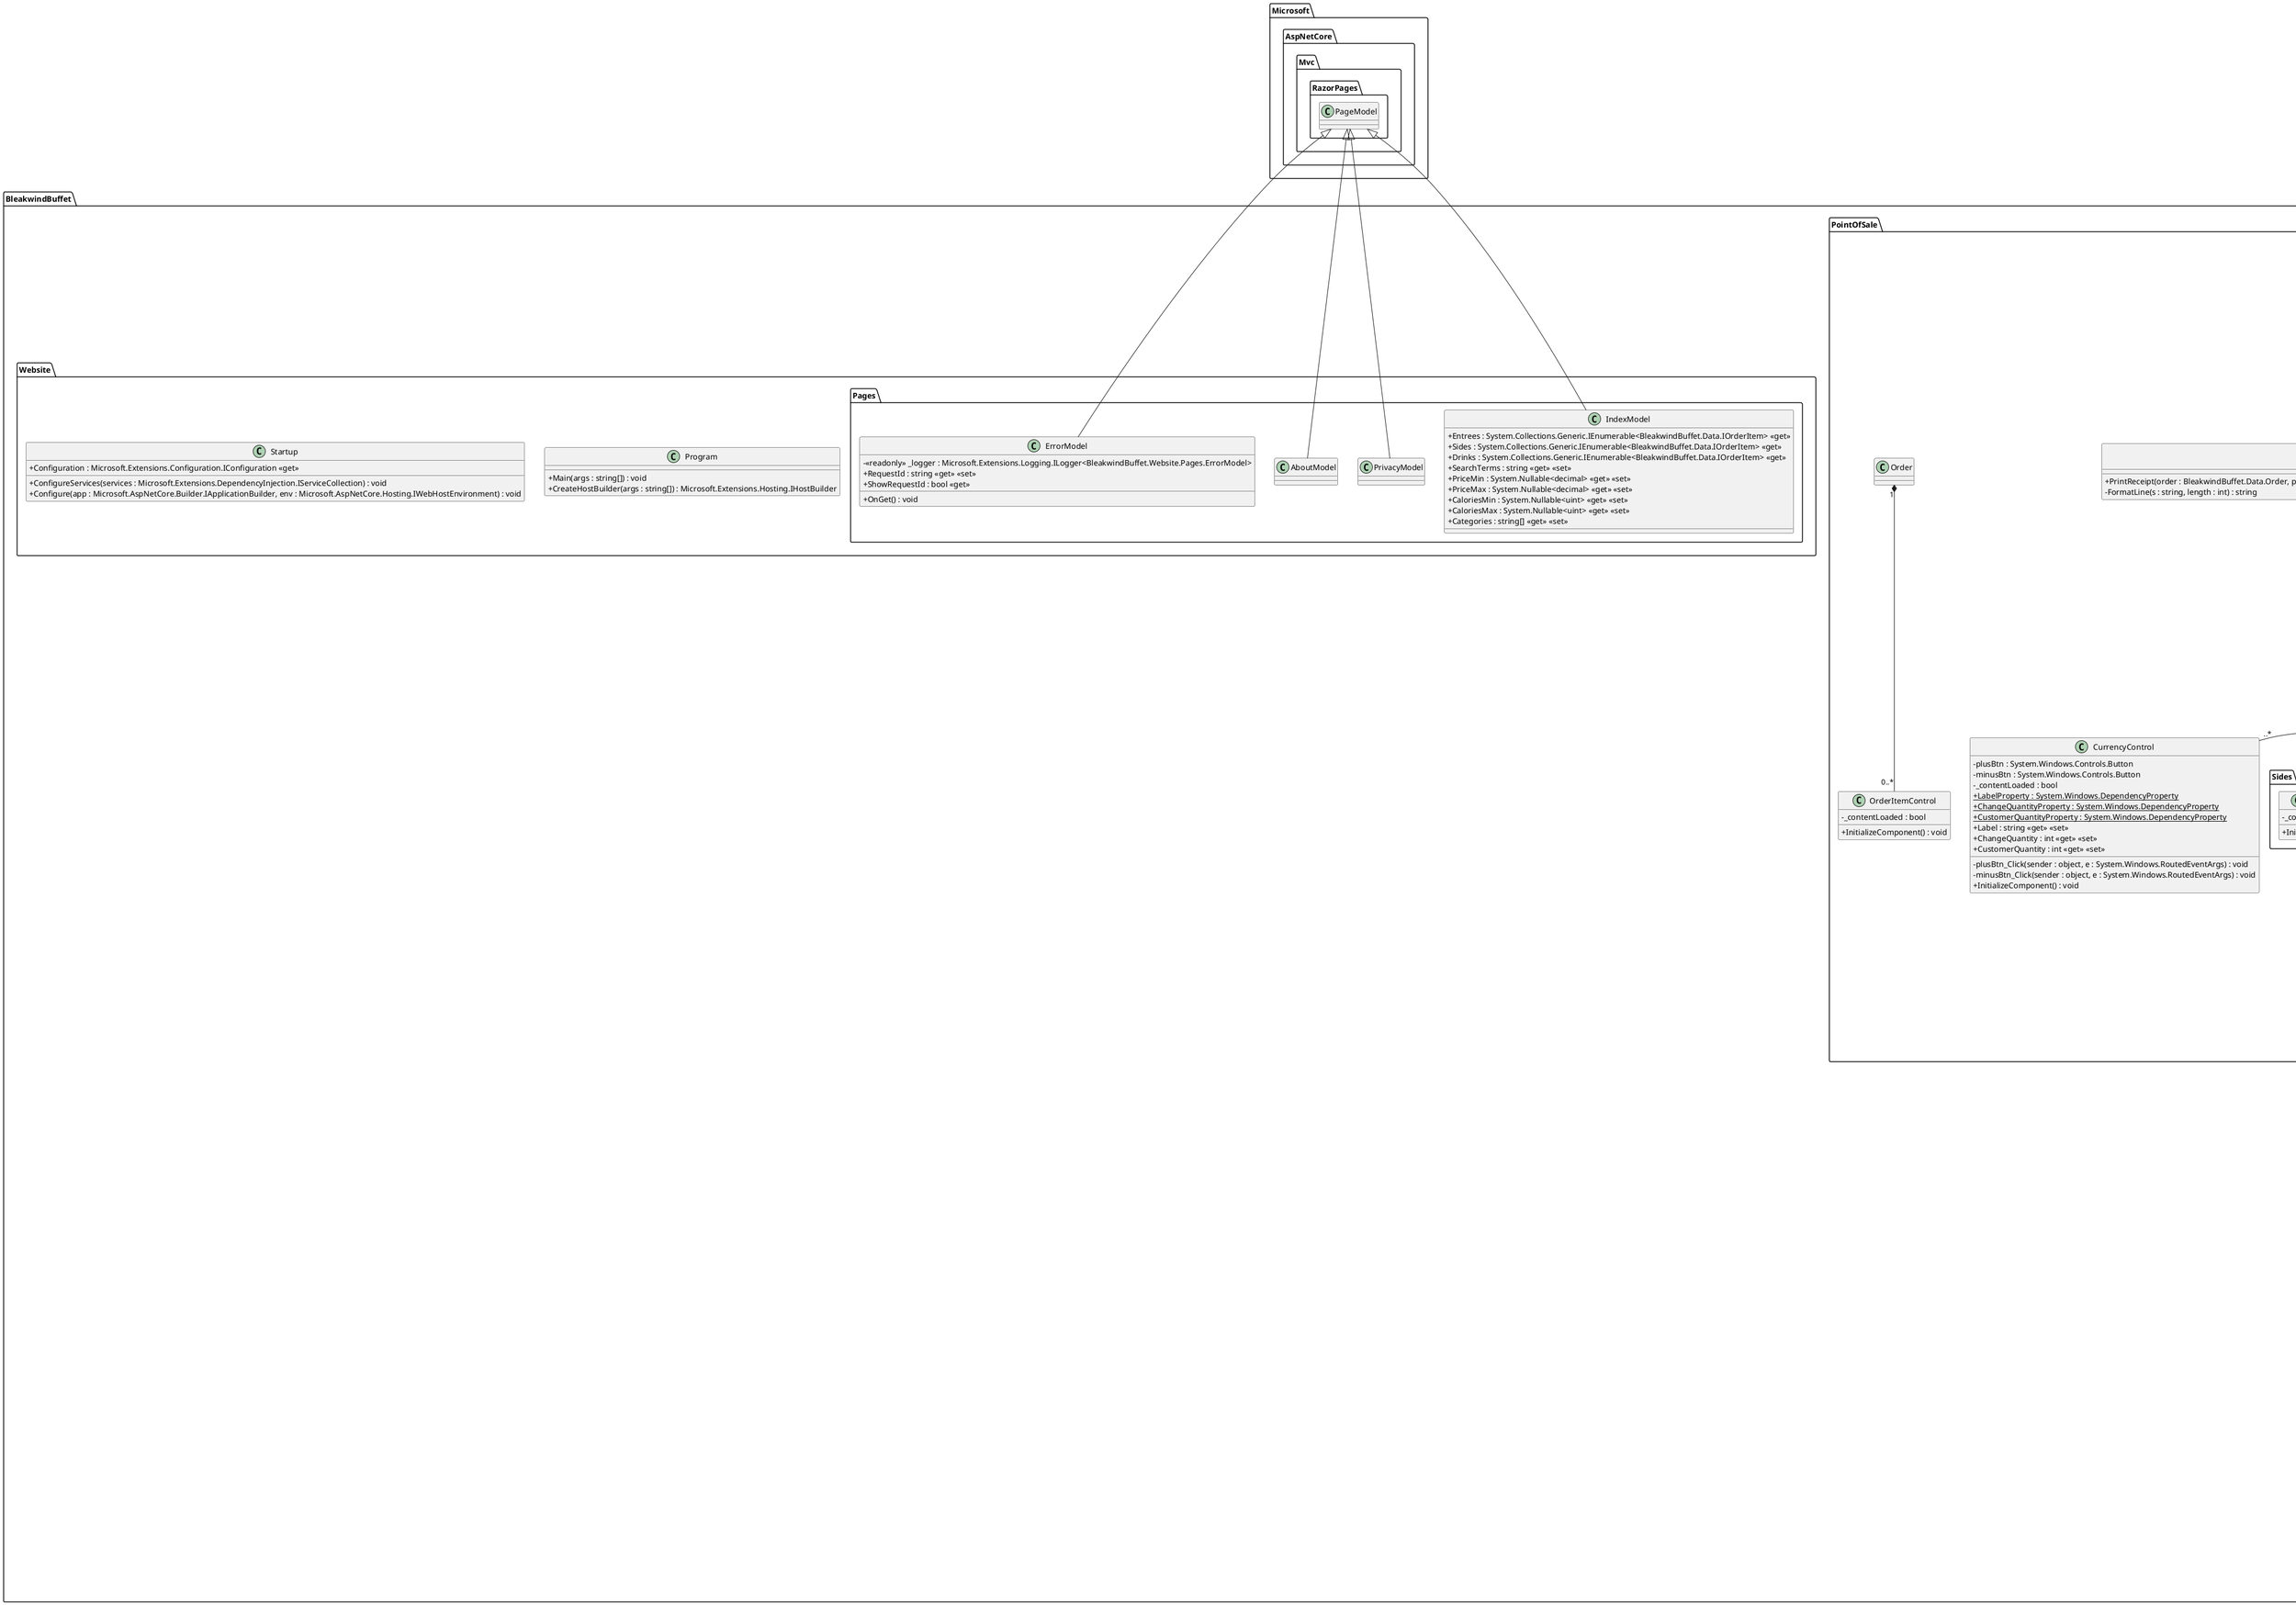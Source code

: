 @startuml

skinparam classAttributeIconSize 0

class BleakwindBuffet.Website.Program {
	+ Main(args : string[]) : void
	+ CreateHostBuilder(args : string[]) : Microsoft.Extensions.Hosting.IHostBuilder
}

class BleakwindBuffet.Website.Startup {
	+ Configuration : Microsoft.Extensions.Configuration.IConfiguration <<get>>
	+ ConfigureServices(services : Microsoft.Extensions.DependencyInjection.IServiceCollection) : void
	+ Configure(app : Microsoft.AspNetCore.Builder.IApplicationBuilder, env : Microsoft.AspNetCore.Hosting.IWebHostEnvironment) : void
}

class BleakwindBuffet.Website.Pages.AboutModel {
}
Microsoft.AspNetCore.Mvc.RazorPages.PageModel <|-- BleakwindBuffet.Website.Pages.AboutModel

class BleakwindBuffet.Website.Pages.ErrorModel {
	- <<readonly>> _logger : Microsoft.Extensions.Logging.ILogger<BleakwindBuffet.Website.Pages.ErrorModel>
	+ RequestId : string <<get>> <<set>>
	+ ShowRequestId : bool <<get>>
	+ OnGet() : void
}
Microsoft.AspNetCore.Mvc.RazorPages.PageModel <|-- BleakwindBuffet.Website.Pages.ErrorModel

class BleakwindBuffet.Website.Pages.IndexModel {
	+ Entrees : System.Collections.Generic.IEnumerable<BleakwindBuffet.Data.IOrderItem> <<get>>
	+ Sides : System.Collections.Generic.IEnumerable<BleakwindBuffet.Data.IOrderItem> <<get>>
	+ Drinks : System.Collections.Generic.IEnumerable<BleakwindBuffet.Data.IOrderItem> <<get>>
	+ SearchTerms : string <<get>> <<set>>
	+ PriceMin : System.Nullable<decimal> <<get>> <<set>>
	+ PriceMax : System.Nullable<decimal> <<get>> <<set>>
	+ CaloriesMin : System.Nullable<uint> <<get>> <<set>>
	+ CaloriesMax : System.Nullable<uint> <<get>> <<set>>
	+ Categories : string[] <<get>> <<set>>
}
Microsoft.AspNetCore.Mvc.RazorPages.PageModel <|-- BleakwindBuffet.Website.Pages.IndexModel

class BleakwindBuffet.Website.Pages.PrivacyModel {
}
Microsoft.AspNetCore.Mvc.RazorPages.PageModel <|-- BleakwindBuffet.Website.Pages.PrivacyModel

class BleakwindBuffet.Data.Combo {
	+ <<event>> PropertyChanged : System.ComponentModel.PropertyChangedEventHandler
	- drink : BleakwindBuffet.Data.Drinks.Drink
	- entree : BleakwindBuffet.Data.Entrees.Entree
	- side : BleakwindBuffet.Data.Sides.Side
	+ Description : string <<get>>
	+ Name : string <<get>>
	+ Price : decimal <<get>>
	+ Calories : uint <<get>>
	+ SpecialInstructions : System.Collections.Generic.List<string> <<get>>
	+ Drink : BleakwindBuffet.Data.Drinks.Drink <<get>> <<set>>
	+ Entree : BleakwindBuffet.Data.Entrees.Entree <<get>> <<set>>
	+ Side : BleakwindBuffet.Data.Sides.Side <<get>> <<set>>
	- OnItemChanged(sender : object, e : System.ComponentModel.PropertyChangedEventArgs) : void
	+ <<override>> ToString() : string
}
BleakwindBuffet.Data.IOrderItem <|.. BleakwindBuffet.Data.Combo
System.ComponentModel.INotifyPropertyChanged <|.. BleakwindBuffet.Data.Combo

interface BleakwindBuffet.Data.IOrderItem {
	{abstract} Description : string <<get>>
	{abstract} Price : decimal <<get>>
	{abstract} Calories : uint <<get>>
	{abstract} SpecialInstructions : System.Collections.Generic.List<string> <<get>>
	{abstract} Name : string <<get>>
}

class BleakwindBuffet.Data.Menu <<static>> {
	- {static} <<readonly>> sizes : BleakwindBuffet.Data.Enums.Size[]
	+ Entrees() : System.Collections.Generic.IEnumerable<BleakwindBuffet.Data.IOrderItem>
	+ Sides() : System.Collections.Generic.IEnumerable<BleakwindBuffet.Data.IOrderItem>
	+ Drinks() : System.Collections.Generic.IEnumerable<BleakwindBuffet.Data.IOrderItem>
	+ FullMenu() : System.Collections.Generic.IEnumerable<BleakwindBuffet.Data.IOrderItem>
	+ Search(items : System.Collections.Generic.IEnumerable<BleakwindBuffet.Data.IOrderItem>, searchTerms : string) : System.Collections.Generic.IEnumerable<BleakwindBuffet.Data.IOrderItem>
	+ FilterByCategory(items : System.Collections.Generic.IEnumerable<BleakwindBuffet.Data.IOrderItem>, categories : System.Collections.Generic.IEnumerable<string>) : System.Collections.Generic.IEnumerable<BleakwindBuffet.Data.IOrderItem>
	+ FilterByCalories(items : System.Collections.Generic.IEnumerable<BleakwindBuffet.Data.IOrderItem>, min : System.Nullable<uint>, max : System.Nullable<uint>) : System.Collections.Generic.IEnumerable<BleakwindBuffet.Data.IOrderItem>
	+ FilterByPrice(items : System.Collections.Generic.IEnumerable<BleakwindBuffet.Data.IOrderItem>, min : System.Nullable<decimal>, max : System.Nullable<decimal>) : System.Collections.Generic.IEnumerable<BleakwindBuffet.Data.IOrderItem>
}

class BleakwindBuffet.Data.Order {
	- {static} nextOrderNumber : int
	+ Number : int <<get>>
	+ SalesTaxRate : decimal <<get>> <<set>>
	+ Subtotal : decimal <<get>>
	+ Calories : uint <<get>>
	+ Tax : decimal <<get>>
	+ Total : decimal <<get>>
	+ Add(item : BleakwindBuffet.Data.IOrderItem) : void
	+ Clear() : void
	+ Remove(item : BleakwindBuffet.Data.IOrderItem) : bool
	- OnItemChanged(sender : object, e : System.ComponentModel.PropertyChangedEventArgs) : void
}
System.Collections.IEnumerable <|.. BleakwindBuffet.Data.Order
System.Collections.IList <|.. BleakwindBuffet.Data.Order
System.Collections.ICollection <|.. BleakwindBuffet.Data.Order
System.Collections.Specialized.INotifyCollectionChanged <|.. BleakwindBuffet.Data.Order
System.ComponentModel.INotifyPropertyChanged <|.. BleakwindBuffet.Data.Order
System.Collections.ObjectModel.ObservableCollection <|-- BleakwindBuffet.Data.Order

class BleakwindBuffet.Data.Sides.DragonbornWaffleFries {
	- size : BleakwindBuffet.Data.Enums.Size
	+ Description : string <<get>>
	+ <<override>> Price : decimal <<get>>
	+ <<override>> Calories : uint <<get>>
	+ <<override>> Size : BleakwindBuffet.Data.Enums.Size <<get>> <<set>>
	+ <<override>> SpecialInstructions : System.Collections.Generic.List<string> <<get>>
	+ <<override>> ToString() : string
}
System.ComponentModel.INotifyPropertyChanged <|.. BleakwindBuffet.Data.Sides.DragonbornWaffleFries
BleakwindBuffet.Data.IOrderItem <|.. BleakwindBuffet.Data.Sides.DragonbornWaffleFries
BleakwindBuffet.Data.Sides.Side <|-- BleakwindBuffet.Data.Sides.DragonbornWaffleFries

class BleakwindBuffet.Data.Sides.FriedMiraak {
	- size : BleakwindBuffet.Data.Enums.Size
	+ Description : string <<get>>
	+ <<override>> Price : decimal <<get>>
	+ <<override>> Calories : uint <<get>>
	+ <<override>> Size : BleakwindBuffet.Data.Enums.Size <<get>> <<set>>
	+ <<override>> SpecialInstructions : System.Collections.Generic.List<string> <<get>>
	+ <<override>> ToString() : string
}
System.ComponentModel.INotifyPropertyChanged <|.. BleakwindBuffet.Data.Sides.FriedMiraak
BleakwindBuffet.Data.IOrderItem <|.. BleakwindBuffet.Data.Sides.FriedMiraak
BleakwindBuffet.Data.Sides.Side <|-- BleakwindBuffet.Data.Sides.FriedMiraak

class BleakwindBuffet.Data.Sides.MadOtarGrits {
	- size : BleakwindBuffet.Data.Enums.Size
	+ Description : string <<get>>
	+ <<override>> Price : decimal <<get>>
	+ <<override>> Calories : uint <<get>>
	+ <<override>> Size : BleakwindBuffet.Data.Enums.Size <<get>> <<set>>
	+ <<override>> SpecialInstructions : System.Collections.Generic.List<string> <<get>>
	+ <<override>> ToString() : string
}
System.ComponentModel.INotifyPropertyChanged <|.. BleakwindBuffet.Data.Sides.MadOtarGrits
BleakwindBuffet.Data.IOrderItem <|.. BleakwindBuffet.Data.Sides.MadOtarGrits
BleakwindBuffet.Data.Sides.Side <|-- BleakwindBuffet.Data.Sides.MadOtarGrits

abstract class BleakwindBuffet.Data.Sides.Side {
	+ <<event>> PropertyChanged : System.ComponentModel.PropertyChangedEventHandler
	+ Name : string <<get>>
	+ {abstract} Size : BleakwindBuffet.Data.Enums.Size <<get>> <<set>>
	+ {abstract} Price : decimal <<get>>
	+ {abstract} Calories : uint <<get>>
	+ {abstract} SpecialInstructions : System.Collections.Generic.List<string> <<get>>
	# OnPropertyChanged(propertyName : string) : void
}
System.ComponentModel.INotifyPropertyChanged <|.. BleakwindBuffet.Data.Sides.Side

class BleakwindBuffet.Data.Sides.VokunSalad {
	- size : BleakwindBuffet.Data.Enums.Size
	+ Description : string <<get>>
	+ <<override>> Price : decimal <<get>>
	+ <<override>> Calories : uint <<get>>
	+ <<override>> Size : BleakwindBuffet.Data.Enums.Size <<get>> <<set>>
	+ <<override>> SpecialInstructions : System.Collections.Generic.List<string> <<get>>
	+ <<override>> ToString() : string
}
System.ComponentModel.INotifyPropertyChanged <|.. BleakwindBuffet.Data.Sides.VokunSalad
BleakwindBuffet.Data.IOrderItem <|.. BleakwindBuffet.Data.Sides.VokunSalad
BleakwindBuffet.Data.Sides.Side <|-- BleakwindBuffet.Data.Sides.VokunSalad

enum BleakwindBuffet.Data.Enums.Size {
	Small
	Medium
	Large
}

enum BleakwindBuffet.Data.Enums.SodaFlavor {
	Blackberry
	Cherry
	Grapefruit
	Lemon
	Peach
	Watermelon
}

class BleakwindBuffet.Data.Entrees.BriarheartBurger {
	- bun : bool
	- ketchup : bool
	- mustard : bool
	- pickle : bool
	- cheese : bool
	+ Description : string <<get>>
	+ <<override>> Price : decimal <<get>>
	+ <<override>> Calories : uint <<get>>
	+ <<override>> SpecialInstructions : System.Collections.Generic.List<string> <<get>>
	+ Bun : bool <<get>> <<set>>
	+ Ketchup : bool <<get>> <<set>>
	+ Mustard : bool <<get>> <<set>>
	+ Pickle : bool <<get>> <<set>>
	+ Cheese : bool <<get>> <<set>>
	+ <<override>> ToString() : string
}
System.ComponentModel.INotifyPropertyChanged <|.. BleakwindBuffet.Data.Entrees.BriarheartBurger
BleakwindBuffet.Data.IOrderItem <|.. BleakwindBuffet.Data.Entrees.BriarheartBurger
BleakwindBuffet.Data.Entrees.Entree <|-- BleakwindBuffet.Data.Entrees.BriarheartBurger

class BleakwindBuffet.Data.Entrees.DoubleDraugr {
	- bun : bool
	- ketchup : bool
	- mustard : bool
	- pickle : bool
	- cheese : bool
	- tomato : bool
	- lettuce : bool
	- mayo : bool
	+ Description : string <<get>>
	+ <<override>> Price : decimal <<get>>
	+ <<override>> Calories : uint <<get>>
	+ <<override>> SpecialInstructions : System.Collections.Generic.List<string> <<get>>
	+ Bun : bool <<get>> <<set>>
	+ Ketchup : bool <<get>> <<set>>
	+ Mustard : bool <<get>> <<set>>
	+ Pickle : bool <<get>> <<set>>
	+ Cheese : bool <<get>> <<set>>
	+ Tomato : bool <<get>> <<set>>
	+ Lettuce : bool <<get>> <<set>>
	+ Mayo : bool <<get>> <<set>>
	+ <<override>> ToString() : string
}
System.ComponentModel.INotifyPropertyChanged <|.. BleakwindBuffet.Data.Entrees.DoubleDraugr
BleakwindBuffet.Data.IOrderItem <|.. BleakwindBuffet.Data.Entrees.DoubleDraugr
BleakwindBuffet.Data.Entrees.Entree <|-- BleakwindBuffet.Data.Entrees.DoubleDraugr

abstract class BleakwindBuffet.Data.Entrees.Entree {
	+ <<event>> PropertyChanged : System.ComponentModel.PropertyChangedEventHandler
	+ Name : string <<get>>
	+ {abstract} Price : decimal <<get>>
	+ {abstract} Calories : uint <<get>>
	+ {abstract} SpecialInstructions : System.Collections.Generic.List<string> <<get>>
	# OnPropertyChanged(propertyName : string) : void
}
System.ComponentModel.INotifyPropertyChanged <|.. BleakwindBuffet.Data.Entrees.Entree

class BleakwindBuffet.Data.Entrees.GardenOrcOmelette {
	- broccoli : bool
	- mushrooms : bool
	- tomato : bool
	- cheddar : bool
	+ Description : string <<get>>
	+ <<override>> Price : decimal <<get>>
	+ <<override>> Calories : uint <<get>>
	+ <<override>> SpecialInstructions : System.Collections.Generic.List<string> <<get>>
	+ Broccoli : bool <<get>> <<set>>
	+ Mushrooms : bool <<get>> <<set>>
	+ Tomato : bool <<get>> <<set>>
	+ Cheddar : bool <<get>> <<set>>
	+ <<override>> ToString() : string
}
System.ComponentModel.INotifyPropertyChanged <|.. BleakwindBuffet.Data.Entrees.GardenOrcOmelette
BleakwindBuffet.Data.IOrderItem <|.. BleakwindBuffet.Data.Entrees.GardenOrcOmelette
BleakwindBuffet.Data.Entrees.Entree <|-- BleakwindBuffet.Data.Entrees.GardenOrcOmelette

class BleakwindBuffet.Data.Entrees.PhillyPoacher {
	- sirloin : bool
	- onion : bool
	- roll : bool
	+ Description : string <<get>>
	+ <<override>> Price : decimal <<get>>
	+ <<override>> Calories : uint <<get>>
	+ <<override>> SpecialInstructions : System.Collections.Generic.List<string> <<get>>
	+ Sirloin : bool <<get>> <<set>>
	+ Onion : bool <<get>> <<set>>
	+ Roll : bool <<get>> <<set>>
	+ <<override>> ToString() : string
}
System.ComponentModel.INotifyPropertyChanged <|.. BleakwindBuffet.Data.Entrees.PhillyPoacher
BleakwindBuffet.Data.IOrderItem <|.. BleakwindBuffet.Data.Entrees.PhillyPoacher
BleakwindBuffet.Data.Entrees.Entree <|-- BleakwindBuffet.Data.Entrees.PhillyPoacher

class BleakwindBuffet.Data.Entrees.SmokehouseSkeleton {
	- sausageLink : bool
	- egg : bool
	- hashBrowns : bool
	- pancake : bool
	+ Description : string <<get>>
	+ <<override>> Price : decimal <<get>>
	+ <<override>> Calories : uint <<get>>
	+ <<override>> SpecialInstructions : System.Collections.Generic.List<string> <<get>>
	+ SausageLink : bool <<get>> <<set>>
	+ Egg : bool <<get>> <<set>>
	+ HashBrowns : bool <<get>> <<set>>
	+ Pancake : bool <<get>> <<set>>
	+ <<override>> ToString() : string
}
System.ComponentModel.INotifyPropertyChanged <|.. BleakwindBuffet.Data.Entrees.SmokehouseSkeleton
BleakwindBuffet.Data.IOrderItem <|.. BleakwindBuffet.Data.Entrees.SmokehouseSkeleton
BleakwindBuffet.Data.Entrees.Entree <|-- BleakwindBuffet.Data.Entrees.SmokehouseSkeleton

class BleakwindBuffet.Data.Entrees.ThalmorTriple {
	- bun : bool
	- ketchup : bool
	- mustard : bool
	- pickle : bool
	- cheese : bool
	- tomato : bool
	- lettuce : bool
	- mayo : bool
	- bacon : bool
	- egg : bool
	+ Description : string <<get>>
	+ <<override>> Price : decimal <<get>>
	+ <<override>> Calories : uint <<get>>
	+ <<override>> SpecialInstructions : System.Collections.Generic.List<string> <<get>>
	+ Bun : bool <<get>> <<set>>
	+ Ketchup : bool <<get>> <<set>>
	+ Mustard : bool <<get>> <<set>>
	+ Pickle : bool <<get>> <<set>>
	+ Cheese : bool <<get>> <<set>>
	+ Tomato : bool <<get>> <<set>>
	+ Lettuce : bool <<get>> <<set>>
	+ Mayo : bool <<get>> <<set>>
	+ Bacon : bool <<get>> <<set>>
	+ Egg : bool <<get>> <<set>>
	+ <<override>> ToString() : string
}
System.ComponentModel.INotifyPropertyChanged <|.. BleakwindBuffet.Data.Entrees.ThalmorTriple
BleakwindBuffet.Data.IOrderItem <|.. BleakwindBuffet.Data.Entrees.ThalmorTriple
BleakwindBuffet.Data.Entrees.Entree <|-- BleakwindBuffet.Data.Entrees.ThalmorTriple

class BleakwindBuffet.Data.Entrees.ThugsTBone {
	+ Description : string <<get>>
	+ <<override>> Price : decimal <<get>>
	+ <<override>> Calories : uint <<get>>
	+ <<override>> SpecialInstructions : System.Collections.Generic.List<string> <<get>>
	+ <<override>> ToString() : string
}
System.ComponentModel.INotifyPropertyChanged <|.. BleakwindBuffet.Data.Entrees.ThugsTBone
BleakwindBuffet.Data.IOrderItem <|.. BleakwindBuffet.Data.Entrees.ThugsTBone
BleakwindBuffet.Data.Entrees.Entree <|-- BleakwindBuffet.Data.Entrees.ThugsTBone

class BleakwindBuffet.Data.Drinks.AretinoAppleJuice {
	- size : BleakwindBuffet.Data.Enums.Size
	- ice : bool
	+ Description : string <<get>>
	+ <<override>> Price : decimal <<get>>
	+ <<override>> Calories : uint <<get>>
	+ <<override>> Size : BleakwindBuffet.Data.Enums.Size <<get>> <<set>>
	+ <<override>> SpecialInstructions : System.Collections.Generic.List<string> <<get>>
	+ Ice : bool <<get>> <<set>>
	+ <<override>> ToString() : string
}
System.ComponentModel.INotifyPropertyChanged <|.. BleakwindBuffet.Data.Drinks.AretinoAppleJuice
BleakwindBuffet.Data.IOrderItem <|.. BleakwindBuffet.Data.Drinks.AretinoAppleJuice
BleakwindBuffet.Data.Drinks.Drink <|-- BleakwindBuffet.Data.Drinks.AretinoAppleJuice

class BleakwindBuffet.Data.Drinks.CandlehearthCoffee {
	- size : BleakwindBuffet.Data.Enums.Size
	- ice : bool
	- roomForCream : bool
	- decaf : bool
	+ Description : string <<get>>
	+ <<override>> Price : decimal <<get>>
	+ <<override>> Calories : uint <<get>>
	+ <<override>> Size : BleakwindBuffet.Data.Enums.Size <<get>> <<set>>
	+ <<override>> SpecialInstructions : System.Collections.Generic.List<string> <<get>>
	+ Ice : bool <<get>> <<set>>
	+ RoomForCream : bool <<get>> <<set>>
	+ Decaf : bool <<get>> <<set>>
	+ <<override>> ToString() : string
}
System.ComponentModel.INotifyPropertyChanged <|.. BleakwindBuffet.Data.Drinks.CandlehearthCoffee
BleakwindBuffet.Data.IOrderItem <|.. BleakwindBuffet.Data.Drinks.CandlehearthCoffee
BleakwindBuffet.Data.Drinks.Drink <|-- BleakwindBuffet.Data.Drinks.CandlehearthCoffee

abstract class BleakwindBuffet.Data.Drinks.Drink {
	+ <<event>> PropertyChanged : System.ComponentModel.PropertyChangedEventHandler
	+ Name : string <<get>>
	+ {abstract} Size : BleakwindBuffet.Data.Enums.Size <<get>> <<set>>
	+ {abstract} Price : decimal <<get>>
	+ {abstract} Calories : uint <<get>>
	+ {abstract} SpecialInstructions : System.Collections.Generic.List<string> <<get>>
	# OnPropertyChanged(propertyName : string) : void
}
System.ComponentModel.INotifyPropertyChanged <|.. BleakwindBuffet.Data.Drinks.Drink

class BleakwindBuffet.Data.Drinks.MarkarthMilk {
	- size : BleakwindBuffet.Data.Enums.Size
	- ice : bool
	+ Description : string <<get>>
	+ <<override>> Price : decimal <<get>>
	+ <<override>> Calories : uint <<get>>
	+ <<override>> Size : BleakwindBuffet.Data.Enums.Size <<get>> <<set>>
	+ <<override>> SpecialInstructions : System.Collections.Generic.List<string> <<get>>
	+ Ice : bool <<get>> <<set>>
	+ <<override>> ToString() : string
}
System.ComponentModel.INotifyPropertyChanged <|.. BleakwindBuffet.Data.Drinks.MarkarthMilk
BleakwindBuffet.Data.IOrderItem <|.. BleakwindBuffet.Data.Drinks.MarkarthMilk
BleakwindBuffet.Data.Drinks.Drink <|-- BleakwindBuffet.Data.Drinks.MarkarthMilk

class BleakwindBuffet.Data.Drinks.SailorSoda {
	- size : BleakwindBuffet.Data.Enums.Size
	- ice : bool
	- flavor : BleakwindBuffet.Data.Enums.SodaFlavor
	+ Description : string <<get>>
	+ <<override>> Price : decimal <<get>>
	+ <<override>> Calories : uint <<get>>
	+ <<override>> Size : BleakwindBuffet.Data.Enums.Size <<get>> <<set>>
	+ <<override>> SpecialInstructions : System.Collections.Generic.List<string> <<get>>
	+ Ice : bool <<get>> <<set>>
	+ Flavor : BleakwindBuffet.Data.Enums.SodaFlavor <<get>> <<set>>
	+ <<override>> ToString() : string
}
System.ComponentModel.INotifyPropertyChanged <|.. BleakwindBuffet.Data.Drinks.SailorSoda
BleakwindBuffet.Data.IOrderItem <|.. BleakwindBuffet.Data.Drinks.SailorSoda
BleakwindBuffet.Data.Drinks.Drink <|-- BleakwindBuffet.Data.Drinks.SailorSoda

class BleakwindBuffet.Data.Drinks.WarriorWater {
	- size : BleakwindBuffet.Data.Enums.Size
	- ice : bool
	- lemon : bool
	+ Description : string <<get>>
	+ <<override>> Price : decimal <<get>>
	+ <<override>> Calories : uint <<get>>
	+ <<override>> Size : BleakwindBuffet.Data.Enums.Size <<get>> <<set>>
	+ <<override>> SpecialInstructions : System.Collections.Generic.List<string> <<get>>
	+ Ice : bool <<get>> <<set>>
	+ Lemon : bool <<get>> <<set>>
	+ <<override>> ToString() : string
}
System.ComponentModel.INotifyPropertyChanged <|.. BleakwindBuffet.Data.Drinks.WarriorWater
BleakwindBuffet.Data.IOrderItem <|.. BleakwindBuffet.Data.Drinks.WarriorWater
BleakwindBuffet.Data.Drinks.Drink <|-- BleakwindBuffet.Data.Drinks.WarriorWater

class BleakwindBuffet.PointOfSale.App {
	- _contentLoaded : bool
	+ InitializeComponent() : void
	+ Main() : void
}
System.Windows.Application <|-- BleakwindBuffet.PointOfSale.App

class BleakwindBuffet.PointOfSale.CashDrawerViewModel {
	+ <<event>> PropertyChanged : System.ComponentModel.PropertyChangedEventHandler
	- saleAmount : decimal
	- penniesFromCustomer : int
	- nickelsFromCustomer : int
	- dimesFromCustomer : int
	- quartersFromCustomer : int
	- onesFromCustomer : int
	- twosFromCustomer : int
	- fivesFromCustomer : int
	- tensFromCustomer : int
	- twentiesFromCustomer : int
	- fiftiesFromCustomer : int
	- hundredsFromCustomer : int
	+ SaleAmount : decimal <<get>> <<set>>
	+ AmountStillOwed : decimal <<get>>
	+ ChangeDue : decimal <<get>>
	+ PenniesFromCustomer : int <<get>> <<set>>
	+ NickelsFromCustomer : int <<get>> <<set>>
	+ DimesFromCustomer : int <<get>> <<set>>
	+ QuartersFromCustomer : int <<get>> <<set>>
	+ OnesFromCustomer : int <<get>> <<set>>
	+ TwosFromCustomer : int <<get>> <<set>>
	+ FivesFromCustomer : int <<get>> <<set>>
	+ TensFromCustomer : int <<get>> <<set>>
	+ TwentiesFromCustomer : int <<get>> <<set>>
	+ FiftiesFromCustomer : int <<get>> <<set>>
	+ HundredsFromCustomer : int <<get>> <<set>>
	+ PenniesAsChange : int <<get>>
	+ NickelsAsChange : int <<get>>
	+ DimesAsChange : int <<get>>
	+ QuartersAsChange : int <<get>>
	+ OnesAsChange : int <<get>>
	+ TwosAsChange : int <<get>>
	+ FivesAsChange : int <<get>>
	+ TensAsChange : int <<get>>
	+ TwentiesAsChange : int <<get>>
	+ FiftiesAsChange : int <<get>>
	+ HundredsAsChange : int <<get>>
	+ FinalizeSale() : void
	- MakeChange() : void
	# OnPropertyChanged() : void
}
System.ComponentModel.INotifyPropertyChanged <|.. BleakwindBuffet.PointOfSale.CashDrawerViewModel

class BleakwindBuffet.PointOfSale.CashDrawerWindow {
	- finalizeSale : System.Windows.Controls.Button
	- returnToOrder : System.Windows.Controls.Button
	- _contentLoaded : bool
	- returnToOrder_Click(sender : object, e : System.Windows.RoutedEventArgs) : void
	- finalizeSale_Click(sender : object, e : System.Windows.RoutedEventArgs) : void
	+ InitializeComponent() : void
	- _CreateDelegate(delegateType : System.Type, handler : string) : System.Delegate
}
System.Windows.IWindowService <|.. BleakwindBuffet.PointOfSale.CashDrawerWindow
System.Windows.Window <|-- BleakwindBuffet.PointOfSale.CashDrawerWindow

class BleakwindBuffet.PointOfSale.ComboControl {
	- entree : System.Windows.Controls.ComboBox
	- side : System.Windows.Controls.ComboBox
	- drink : System.Windows.Controls.ComboBox
	- _contentLoaded : bool
	- entree_SelectionChanged(sender : object, e : System.Windows.Controls.SelectionChangedEventArgs) : void
	- side_SelectionChanged(sender : object, e : System.Windows.Controls.SelectionChangedEventArgs) : void
	- drink_SelectionChanged(sender : object, e : System.Windows.Controls.SelectionChangedEventArgs) : void
	+ InitializeComponent() : void
}

class BleakwindBuffet.PointOfSale.CurrencyControl {
	- plusBtn : System.Windows.Controls.Button
	- minusBtn : System.Windows.Controls.Button
	- _contentLoaded : bool
	+ {static} LabelProperty : System.Windows.DependencyProperty
	+ {static} ChangeQuantityProperty : System.Windows.DependencyProperty
	+ {static} CustomerQuantityProperty : System.Windows.DependencyProperty
	+ Label : string <<get>> <<set>>
	+ ChangeQuantity : int <<get>> <<set>>
	+ CustomerQuantity : int <<get>> <<set>>
	- plusBtn_Click(sender : object, e : System.Windows.RoutedEventArgs) : void
	- minusBtn_Click(sender : object, e : System.Windows.RoutedEventArgs) : void
	+ InitializeComponent() : void
}

class BleakwindBuffet.PointOfSale.LessThanOrEqualZeroConverter {
	+ Convert(value : object, targetType : System.Type, parameter : object, culture : System.Globalization.CultureInfo) : object
	+ ConvertBack(value : object, targetType : System.Type, parameter : object, culture : System.Globalization.CultureInfo) : object
}
System.Windows.Data.IValueConverter <|.. BleakwindBuffet.PointOfSale.LessThanOrEqualZeroConverter

class BleakwindBuffet.PointOfSale.MainWindow {
	- payCashBtn : System.Windows.Controls.Button
	- payCardBtn : System.Windows.Controls.Button
	- cancelOrderBtn : System.Windows.Controls.Button
	- customizationControl : System.Windows.Controls.ContentControl
	- orderItems : System.Windows.Controls.ListView
	- _contentLoaded : bool
	- Order : BleakwindBuffet.Data.Order
	- menuItem_Click(sender : object, e : System.Windows.RoutedEventArgs) : void
	- cancelOrderBtn_Click(sender : object, e : System.Windows.RoutedEventArgs) : void
	- orderControl_RemoveClicked(sender : object, e : System.Windows.RoutedEventArgs) : void
	- payCardBtn_Click(sender : object, e : System.Windows.RoutedEventArgs) : void
	- payCashBtn_Click(sender : object, e : System.Windows.RoutedEventArgs) : void
	+ InitializeComponent() : void
}
System.Windows.IWindowService <|.. BleakwindBuffet.PointOfSale.MainWindow
System.Windows.Window <|-- BleakwindBuffet.PointOfSale.MainWindow

class BleakwindBuffet.PointOfSale.OrderItemControl {
	- _contentLoaded : bool
	+ InitializeComponent() : void
}

enum BleakwindBuffet.PointOfSale.PaymentMethod {
	Cash
	CreditDebit
}

class BleakwindBuffet.PointOfSale.ReceiptPrinter <<static>> {
	+ PrintReceipt(order : BleakwindBuffet.Data.Order, paymentMethod : BleakwindBuffet.PointOfSale.PaymentMethod, cashGiven : decimal) : void
	- FormatLine(s : string, length : int) : string
}

class BleakwindBuffet.PointOfSale.Sides.DragonbornWaffleFriesControl {
	- _contentLoaded : bool
	+ InitializeComponent() : void
}

class BleakwindBuffet.PointOfSale.Sides.FriedMiraakControl {
	- _contentLoaded : bool
	+ InitializeComponent() : void
}

class BleakwindBuffet.PointOfSale.Sides.MadOtarGritsControl {
	- _contentLoaded : bool
	+ InitializeComponent() : void
}

class BleakwindBuffet.PointOfSale.Sides.VokunSaladControl {
	- _contentLoaded : bool
	+ InitializeComponent() : void
}

class BleakwindBuffet.PointOfSale.Enums.SizeControl {
	- _contentLoaded : bool
	+ InitializeComponent() : void
}

class BleakwindBuffet.PointOfSale.Enums.SodaFlavorControl {
	- _contentLoaded : bool
	+ InitializeComponent() : void
}

class BleakwindBuffet.PointOfSale.Entrees.BriarheartBurgerControl {
	- _contentLoaded : bool
	+ InitializeComponent() : void
}

class BleakwindBuffet.PointOfSale.Entrees.DoubleDraugrControl {
	- _contentLoaded : bool
	+ InitializeComponent() : void
}

class BleakwindBuffet.PointOfSale.Entrees.GardenOrcOmeletteControl {
	- _contentLoaded : bool
	+ InitializeComponent() : void
}

class BleakwindBuffet.PointOfSale.Entrees.PhillyPoacherControl {
	- _contentLoaded : bool
	+ InitializeComponent() : void
}

class BleakwindBuffet.PointOfSale.Entrees.SmokehouseSkeletonControl {
	- _contentLoaded : bool
	+ InitializeComponent() : void
}

class BleakwindBuffet.PointOfSale.Entrees.ThalmorTripleControl {
	- _contentLoaded : bool
	+ InitializeComponent() : void
}

class BleakwindBuffet.PointOfSale.Entrees.ThugsTBoneControl {
	- _contentLoaded : bool
	+ InitializeComponent() : void
}

class BleakwindBuffet.PointOfSale.Drinks.AretinoAppleJuiceControl {
	- _contentLoaded : bool
	+ InitializeComponent() : void
}

class BleakwindBuffet.PointOfSale.Drinks.CandlehearthCoffeeControl {
	- _contentLoaded : bool
	+ InitializeComponent() : void
}

class BleakwindBuffet.PointOfSale.Drinks.MarkarthMilkControl {
	- _contentLoaded : bool
	+ InitializeComponent() : void
}

class BleakwindBuffet.PointOfSale.Drinks.SailorSodaControl {
	- _contentLoaded : bool
	+ InitializeComponent() : void
}

class BleakwindBuffet.PointOfSale.Drinks.WarriorWaterControl {
	- _contentLoaded : bool
	+ InitializeComponent() : void
}

BleakwindBuffet.Data.Combo "1" o-- "1" BleakwindBuffet.Data.Drinks.Drink
BleakwindBuffet.Data.Combo "1" o-- "1" BleakwindBuffet.Data.Sides.Side
BleakwindBuffet.Data.Combo "1" o-- "1" BleakwindBuffet.Data.Entrees.Entree
BleakwindBuffet.Data.Menu "1" o-- "0..*" BleakwindBuffet.Data.IOrderItem
BleakwindBuffet.Data.Order "1" o-- "0..*" BleakwindBuffet.Data.IOrderItem
BleakwindBuffet.PointOfSale.MainWindow "1" *-- "0..*" BleakwindBuffet.PointOfSale.MenuItemControl
BleakwindBuffet.PointOfSale.Order "1" *-- "0..*" BleakwindBuffet.PointOfSale.OrderItemControl
BleakwindBuffet.PointOfSale.MainWindow "1" *-- "0..1" BleakwindBuffet.PointOfSale.Sides.DragonbornWaffleFriesControl
BleakwindBuffet.PointOfSale.Sides.DragonbornWaffleFriesControl "1" *-- "1" BleakwindBuffet.PointOfSale.Enums.SizeControl
BleakwindBuffet.PointOfSale.MainWindow "1" *-- "0..1" BleakwindBuffet.PointOfSale.Sides.FriedMiraakControl
BleakwindBuffet.PointOfSale.Sides.FriedMiraakControl "1" *-- "1" BleakwindBuffet.PointOfSale.Enums.SizeControl
BleakwindBuffet.PointOfSale.MainWindow "1" *-- "0..1" BleakwindBuffet.PointOfSale.Sides.MadOtarGritsControl
BleakwindBuffet.PointOfSale.Sides.MadOtarGritsControl "1" *-- "1" BleakwindBuffet.PointOfSale.Enums.SizeControl
BleakwindBuffet.PointOfSale.MainWindow "1" *-- "0..1" BleakwindBuffet.PointOfSale.Sides.VokunSaladControl
BleakwindBuffet.PointOfSale.Sides.VokunSaladControl "1" *-- "1" BleakwindBuffet.PointOfSale.Enums.SizeControl
BleakwindBuffet.PointOfSale.MainWindow "1" *-- "0..1" BleakwindBuffet.PointOfSale.Entrees.BriarheartBurgerControl
BleakwindBuffet.PointOfSale.MainWindow "1" *-- "0..1" BleakwindBuffet.PointOfSale.Entrees.DoubleDraugrControl
BleakwindBuffet.PointOfSale.MainWindow "1" *-- "0..1" BleakwindBuffet.PointOfSale.Entrees.GardenOrcOmeletteControl
BleakwindBuffet.PointOfSale.MainWindow "1" *-- "0..1" BleakwindBuffet.PointOfSale.Entrees.PhillyPoacherControl
BleakwindBuffet.PointOfSale.MainWindow "1" *-- "0..1" BleakwindBuffet.PointOfSale.Entrees.SmokehouseSkeletonControl
BleakwindBuffet.PointOfSale.MainWindow "1" *-- "0..1" BleakwindBuffet.PointOfSale.Entrees.ThalmorTripleControl
BleakwindBuffet.PointOfSale.MainWindow "1" *-- "0..1" BleakwindBuffet.PointOfSale.Entrees.ThugsTBoneControl
BleakwindBuffet.PointOfSale.MainWindow "1" *-- "0..1" BleakwindBuffet.PointOfSale.Drinks.AretinoAppleJuiceControl
BleakwindBuffet.PointOfSale.Drinks.AretinoAppleJuiceControl "1" *-- "1" BleakwindBuffet.PointOfSale.Enums.SizeControl
BleakwindBuffet.PointOfSale.MainWindow "1" *-- "0..1" BleakwindBuffet.PointOfSale.Drinks.CandlehearthCoffeeControl
BleakwindBuffet.PointOfSale.Drinks.CandlehearthCoffeeControl "1" *-- "1" BleakwindBuffet.PointOfSale.Enums.SizeControl
BleakwindBuffet.PointOfSale.MainWindow "1" *-- "0..1" BleakwindBuffet.PointOfSale.Drinks.MarkarthMilkControl
BleakwindBuffet.PointOfSale.Drinks.MarkarthMilkControl "1" *-- "1" BleakwindBuffet.PointOfSale.Enums.SizeControl
BleakwindBuffet.PointOfSale.MainWindow "1" *-- "0..1" BleakwindBuffet.PointOfSale.Drinks.SailorSodaControl
BleakwindBuffet.PointOfSale.Drinks.SailorSodaControl "1" *-- "1" BleakwindBuffet.PointOfSale.Enums.SizeControl
BleakwindBuffet.PointOfSale.Drinks.SailorSodaControl "1" *-- "1" BleakwindBuffet.PointOfSale.Enums.SodaFlavorControl
BleakwindBuffet.PointOfSale.MainWindow "1" *-- "0..1" BleakwindBuffet.PointOfSale.Drinks.WarriorWaterControl
BleakwindBuffet.PointOfSale.Drinks.WarriorWaterControl "1" *-- "1" BleakwindBuffet.PointOfSale.Enums.SizeControl
BleakwindBuffet.PointOfSale.CashDrawerWindow "1" *-- "..*" BleakwindBuffet.PointOfSale.CurrencyControl
BleakwindBuffet.PointOfSale.MainWindow "1" *-- "0..1" BleakwindBuffet.PointOfSale.ComboControl

@enduml
